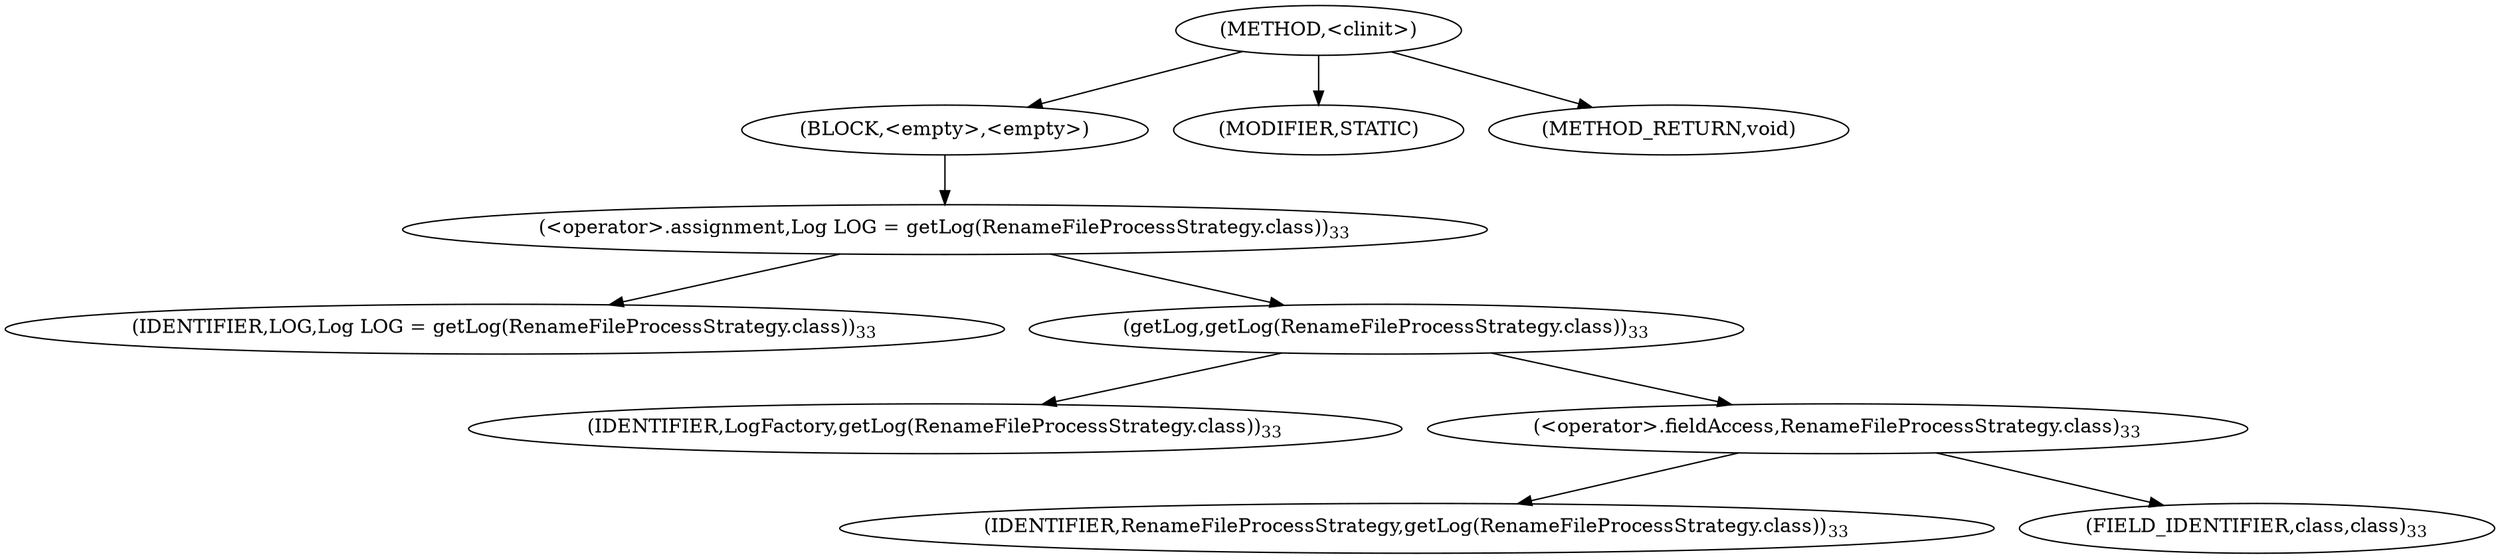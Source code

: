 digraph "&lt;clinit&gt;" {  
"160" [label = <(METHOD,&lt;clinit&gt;)> ]
"161" [label = <(BLOCK,&lt;empty&gt;,&lt;empty&gt;)> ]
"162" [label = <(&lt;operator&gt;.assignment,Log LOG = getLog(RenameFileProcessStrategy.class))<SUB>33</SUB>> ]
"163" [label = <(IDENTIFIER,LOG,Log LOG = getLog(RenameFileProcessStrategy.class))<SUB>33</SUB>> ]
"164" [label = <(getLog,getLog(RenameFileProcessStrategy.class))<SUB>33</SUB>> ]
"165" [label = <(IDENTIFIER,LogFactory,getLog(RenameFileProcessStrategy.class))<SUB>33</SUB>> ]
"166" [label = <(&lt;operator&gt;.fieldAccess,RenameFileProcessStrategy.class)<SUB>33</SUB>> ]
"167" [label = <(IDENTIFIER,RenameFileProcessStrategy,getLog(RenameFileProcessStrategy.class))<SUB>33</SUB>> ]
"168" [label = <(FIELD_IDENTIFIER,class,class)<SUB>33</SUB>> ]
"169" [label = <(MODIFIER,STATIC)> ]
"170" [label = <(METHOD_RETURN,void)> ]
  "160" -> "161" 
  "160" -> "169" 
  "160" -> "170" 
  "161" -> "162" 
  "162" -> "163" 
  "162" -> "164" 
  "164" -> "165" 
  "164" -> "166" 
  "166" -> "167" 
  "166" -> "168" 
}
